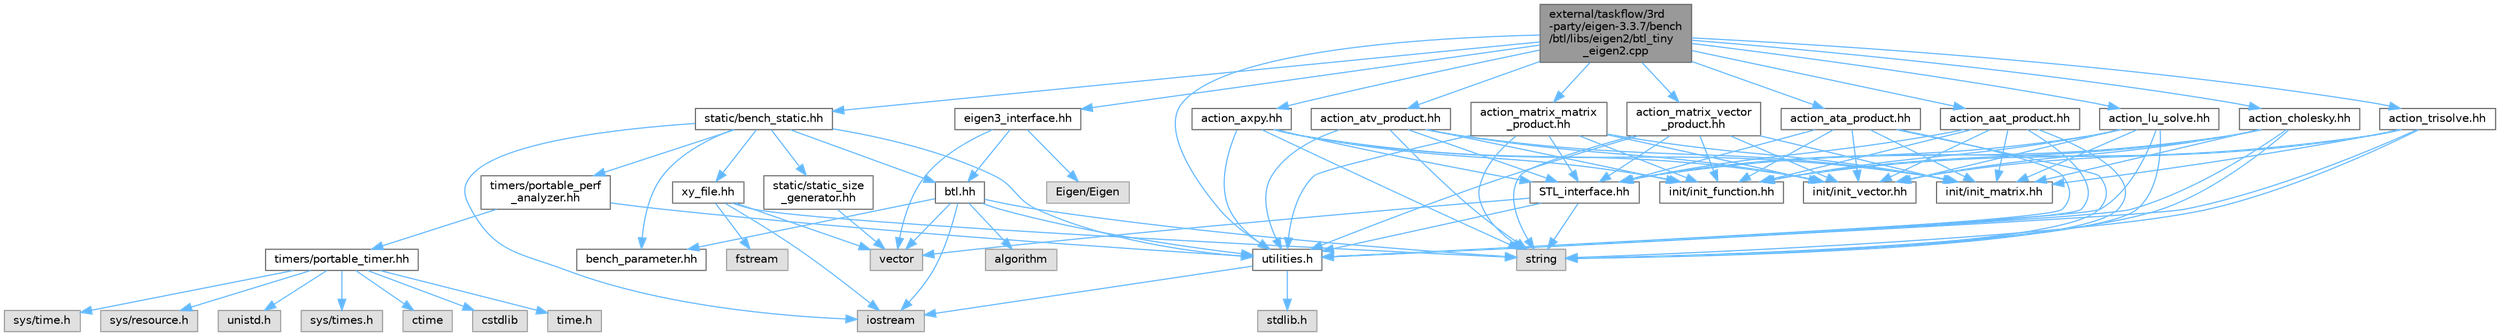 digraph "external/taskflow/3rd-party/eigen-3.3.7/bench/btl/libs/eigen2/btl_tiny_eigen2.cpp"
{
 // LATEX_PDF_SIZE
  bgcolor="transparent";
  edge [fontname=Helvetica,fontsize=10,labelfontname=Helvetica,labelfontsize=10];
  node [fontname=Helvetica,fontsize=10,shape=box,height=0.2,width=0.4];
  Node1 [id="Node000001",label="external/taskflow/3rd\l-party/eigen-3.3.7/bench\l/btl/libs/eigen2/btl_tiny\l_eigen2.cpp",height=0.2,width=0.4,color="gray40", fillcolor="grey60", style="filled", fontcolor="black",tooltip=" "];
  Node1 -> Node2 [id="edge1_Node000001_Node000002",color="steelblue1",style="solid",tooltip=" "];
  Node2 [id="Node000002",label="utilities.h",height=0.2,width=0.4,color="grey40", fillcolor="white", style="filled",URL="$utilities_8h.html",tooltip=" "];
  Node2 -> Node3 [id="edge2_Node000002_Node000003",color="steelblue1",style="solid",tooltip=" "];
  Node3 [id="Node000003",label="stdlib.h",height=0.2,width=0.4,color="grey60", fillcolor="#E0E0E0", style="filled",tooltip=" "];
  Node2 -> Node4 [id="edge3_Node000002_Node000004",color="steelblue1",style="solid",tooltip=" "];
  Node4 [id="Node000004",label="iostream",height=0.2,width=0.4,color="grey60", fillcolor="#E0E0E0", style="filled",tooltip=" "];
  Node1 -> Node5 [id="edge4_Node000001_Node000005",color="steelblue1",style="solid",tooltip=" "];
  Node5 [id="Node000005",label="eigen3_interface.hh",height=0.2,width=0.4,color="grey40", fillcolor="white", style="filled",URL="$eigen3__interface_8hh.html",tooltip=" "];
  Node5 -> Node6 [id="edge5_Node000005_Node000006",color="steelblue1",style="solid",tooltip=" "];
  Node6 [id="Node000006",label="Eigen/Eigen",height=0.2,width=0.4,color="grey60", fillcolor="#E0E0E0", style="filled",tooltip=" "];
  Node5 -> Node7 [id="edge6_Node000005_Node000007",color="steelblue1",style="solid",tooltip=" "];
  Node7 [id="Node000007",label="vector",height=0.2,width=0.4,color="grey60", fillcolor="#E0E0E0", style="filled",tooltip=" "];
  Node5 -> Node8 [id="edge7_Node000005_Node000008",color="steelblue1",style="solid",tooltip=" "];
  Node8 [id="Node000008",label="btl.hh",height=0.2,width=0.4,color="grey40", fillcolor="white", style="filled",URL="$btl_8hh.html",tooltip=" "];
  Node8 -> Node9 [id="edge8_Node000008_Node000009",color="steelblue1",style="solid",tooltip=" "];
  Node9 [id="Node000009",label="bench_parameter.hh",height=0.2,width=0.4,color="grey40", fillcolor="white", style="filled",URL="$bench__parameter_8hh.html",tooltip=" "];
  Node8 -> Node4 [id="edge9_Node000008_Node000004",color="steelblue1",style="solid",tooltip=" "];
  Node8 -> Node10 [id="edge10_Node000008_Node000010",color="steelblue1",style="solid",tooltip=" "];
  Node10 [id="Node000010",label="algorithm",height=0.2,width=0.4,color="grey60", fillcolor="#E0E0E0", style="filled",tooltip=" "];
  Node8 -> Node7 [id="edge11_Node000008_Node000007",color="steelblue1",style="solid",tooltip=" "];
  Node8 -> Node11 [id="edge12_Node000008_Node000011",color="steelblue1",style="solid",tooltip=" "];
  Node11 [id="Node000011",label="string",height=0.2,width=0.4,color="grey60", fillcolor="#E0E0E0", style="filled",tooltip=" "];
  Node8 -> Node2 [id="edge13_Node000008_Node000002",color="steelblue1",style="solid",tooltip=" "];
  Node1 -> Node12 [id="edge14_Node000001_Node000012",color="steelblue1",style="solid",tooltip=" "];
  Node12 [id="Node000012",label="static/bench_static.hh",height=0.2,width=0.4,color="grey40", fillcolor="white", style="filled",URL="$bench__static_8hh.html",tooltip=" "];
  Node12 -> Node8 [id="edge15_Node000012_Node000008",color="steelblue1",style="solid",tooltip=" "];
  Node12 -> Node9 [id="edge16_Node000012_Node000009",color="steelblue1",style="solid",tooltip=" "];
  Node12 -> Node4 [id="edge17_Node000012_Node000004",color="steelblue1",style="solid",tooltip=" "];
  Node12 -> Node2 [id="edge18_Node000012_Node000002",color="steelblue1",style="solid",tooltip=" "];
  Node12 -> Node13 [id="edge19_Node000012_Node000013",color="steelblue1",style="solid",tooltip=" "];
  Node13 [id="Node000013",label="xy_file.hh",height=0.2,width=0.4,color="grey40", fillcolor="white", style="filled",URL="$xy__file_8hh.html",tooltip=" "];
  Node13 -> Node14 [id="edge20_Node000013_Node000014",color="steelblue1",style="solid",tooltip=" "];
  Node14 [id="Node000014",label="fstream",height=0.2,width=0.4,color="grey60", fillcolor="#E0E0E0", style="filled",tooltip=" "];
  Node13 -> Node4 [id="edge21_Node000013_Node000004",color="steelblue1",style="solid",tooltip=" "];
  Node13 -> Node11 [id="edge22_Node000013_Node000011",color="steelblue1",style="solid",tooltip=" "];
  Node13 -> Node7 [id="edge23_Node000013_Node000007",color="steelblue1",style="solid",tooltip=" "];
  Node12 -> Node15 [id="edge24_Node000012_Node000015",color="steelblue1",style="solid",tooltip=" "];
  Node15 [id="Node000015",label="static/static_size\l_generator.hh",height=0.2,width=0.4,color="grey40", fillcolor="white", style="filled",URL="$static__size__generator_8hh.html",tooltip=" "];
  Node15 -> Node7 [id="edge25_Node000015_Node000007",color="steelblue1",style="solid",tooltip=" "];
  Node12 -> Node16 [id="edge26_Node000012_Node000016",color="steelblue1",style="solid",tooltip=" "];
  Node16 [id="Node000016",label="timers/portable_perf\l_analyzer.hh",height=0.2,width=0.4,color="grey40", fillcolor="white", style="filled",URL="$portable__perf__analyzer_8hh.html",tooltip=" "];
  Node16 -> Node2 [id="edge27_Node000016_Node000002",color="steelblue1",style="solid",tooltip=" "];
  Node16 -> Node17 [id="edge28_Node000016_Node000017",color="steelblue1",style="solid",tooltip=" "];
  Node17 [id="Node000017",label="timers/portable_timer.hh",height=0.2,width=0.4,color="grey40", fillcolor="white", style="filled",URL="$portable__timer_8hh.html",tooltip=" "];
  Node17 -> Node18 [id="edge29_Node000017_Node000018",color="steelblue1",style="solid",tooltip=" "];
  Node18 [id="Node000018",label="ctime",height=0.2,width=0.4,color="grey60", fillcolor="#E0E0E0", style="filled",tooltip=" "];
  Node17 -> Node19 [id="edge30_Node000017_Node000019",color="steelblue1",style="solid",tooltip=" "];
  Node19 [id="Node000019",label="cstdlib",height=0.2,width=0.4,color="grey60", fillcolor="#E0E0E0", style="filled",tooltip=" "];
  Node17 -> Node20 [id="edge31_Node000017_Node000020",color="steelblue1",style="solid",tooltip=" "];
  Node20 [id="Node000020",label="time.h",height=0.2,width=0.4,color="grey60", fillcolor="#E0E0E0", style="filled",tooltip=" "];
  Node17 -> Node21 [id="edge32_Node000017_Node000021",color="steelblue1",style="solid",tooltip=" "];
  Node21 [id="Node000021",label="sys/time.h",height=0.2,width=0.4,color="grey60", fillcolor="#E0E0E0", style="filled",tooltip=" "];
  Node17 -> Node22 [id="edge33_Node000017_Node000022",color="steelblue1",style="solid",tooltip=" "];
  Node22 [id="Node000022",label="sys/resource.h",height=0.2,width=0.4,color="grey60", fillcolor="#E0E0E0", style="filled",tooltip=" "];
  Node17 -> Node23 [id="edge34_Node000017_Node000023",color="steelblue1",style="solid",tooltip=" "];
  Node23 [id="Node000023",label="unistd.h",height=0.2,width=0.4,color="grey60", fillcolor="#E0E0E0", style="filled",tooltip=" "];
  Node17 -> Node24 [id="edge35_Node000017_Node000024",color="steelblue1",style="solid",tooltip=" "];
  Node24 [id="Node000024",label="sys/times.h",height=0.2,width=0.4,color="grey60", fillcolor="#E0E0E0", style="filled",tooltip=" "];
  Node1 -> Node25 [id="edge36_Node000001_Node000025",color="steelblue1",style="solid",tooltip=" "];
  Node25 [id="Node000025",label="action_matrix_vector\l_product.hh",height=0.2,width=0.4,color="grey40", fillcolor="white", style="filled",URL="$action__matrix__vector__product_8hh.html",tooltip=" "];
  Node25 -> Node2 [id="edge37_Node000025_Node000002",color="steelblue1",style="solid",tooltip=" "];
  Node25 -> Node26 [id="edge38_Node000025_Node000026",color="steelblue1",style="solid",tooltip=" "];
  Node26 [id="Node000026",label="STL_interface.hh",height=0.2,width=0.4,color="grey40", fillcolor="white", style="filled",URL="$_s_t_l__interface_8hh.html",tooltip=" "];
  Node26 -> Node11 [id="edge39_Node000026_Node000011",color="steelblue1",style="solid",tooltip=" "];
  Node26 -> Node7 [id="edge40_Node000026_Node000007",color="steelblue1",style="solid",tooltip=" "];
  Node26 -> Node2 [id="edge41_Node000026_Node000002",color="steelblue1",style="solid",tooltip=" "];
  Node25 -> Node11 [id="edge42_Node000025_Node000011",color="steelblue1",style="solid",tooltip=" "];
  Node25 -> Node27 [id="edge43_Node000025_Node000027",color="steelblue1",style="solid",tooltip=" "];
  Node27 [id="Node000027",label="init/init_function.hh",height=0.2,width=0.4,color="grey40", fillcolor="white", style="filled",URL="$init__function_8hh.html",tooltip=" "];
  Node25 -> Node28 [id="edge44_Node000025_Node000028",color="steelblue1",style="solid",tooltip=" "];
  Node28 [id="Node000028",label="init/init_vector.hh",height=0.2,width=0.4,color="grey40", fillcolor="white", style="filled",URL="$init__vector_8hh.html",tooltip=" "];
  Node25 -> Node29 [id="edge45_Node000025_Node000029",color="steelblue1",style="solid",tooltip=" "];
  Node29 [id="Node000029",label="init/init_matrix.hh",height=0.2,width=0.4,color="grey40", fillcolor="white", style="filled",URL="$init__matrix_8hh.html",tooltip=" "];
  Node1 -> Node30 [id="edge46_Node000001_Node000030",color="steelblue1",style="solid",tooltip=" "];
  Node30 [id="Node000030",label="action_matrix_matrix\l_product.hh",height=0.2,width=0.4,color="grey40", fillcolor="white", style="filled",URL="$action__matrix__matrix__product_8hh.html",tooltip=" "];
  Node30 -> Node2 [id="edge47_Node000030_Node000002",color="steelblue1",style="solid",tooltip=" "];
  Node30 -> Node26 [id="edge48_Node000030_Node000026",color="steelblue1",style="solid",tooltip=" "];
  Node30 -> Node11 [id="edge49_Node000030_Node000011",color="steelblue1",style="solid",tooltip=" "];
  Node30 -> Node27 [id="edge50_Node000030_Node000027",color="steelblue1",style="solid",tooltip=" "];
  Node30 -> Node28 [id="edge51_Node000030_Node000028",color="steelblue1",style="solid",tooltip=" "];
  Node30 -> Node29 [id="edge52_Node000030_Node000029",color="steelblue1",style="solid",tooltip=" "];
  Node1 -> Node31 [id="edge53_Node000001_Node000031",color="steelblue1",style="solid",tooltip=" "];
  Node31 [id="Node000031",label="action_axpy.hh",height=0.2,width=0.4,color="grey40", fillcolor="white", style="filled",URL="$action__axpy_8hh.html",tooltip=" "];
  Node31 -> Node2 [id="edge54_Node000031_Node000002",color="steelblue1",style="solid",tooltip=" "];
  Node31 -> Node26 [id="edge55_Node000031_Node000026",color="steelblue1",style="solid",tooltip=" "];
  Node31 -> Node11 [id="edge56_Node000031_Node000011",color="steelblue1",style="solid",tooltip=" "];
  Node31 -> Node27 [id="edge57_Node000031_Node000027",color="steelblue1",style="solid",tooltip=" "];
  Node31 -> Node28 [id="edge58_Node000031_Node000028",color="steelblue1",style="solid",tooltip=" "];
  Node31 -> Node29 [id="edge59_Node000031_Node000029",color="steelblue1",style="solid",tooltip=" "];
  Node1 -> Node32 [id="edge60_Node000001_Node000032",color="steelblue1",style="solid",tooltip=" "];
  Node32 [id="Node000032",label="action_lu_solve.hh",height=0.2,width=0.4,color="grey40", fillcolor="white", style="filled",URL="$action__lu__solve_8hh.html",tooltip=" "];
  Node32 -> Node2 [id="edge61_Node000032_Node000002",color="steelblue1",style="solid",tooltip=" "];
  Node32 -> Node26 [id="edge62_Node000032_Node000026",color="steelblue1",style="solid",tooltip=" "];
  Node32 -> Node11 [id="edge63_Node000032_Node000011",color="steelblue1",style="solid",tooltip=" "];
  Node32 -> Node27 [id="edge64_Node000032_Node000027",color="steelblue1",style="solid",tooltip=" "];
  Node32 -> Node28 [id="edge65_Node000032_Node000028",color="steelblue1",style="solid",tooltip=" "];
  Node32 -> Node29 [id="edge66_Node000032_Node000029",color="steelblue1",style="solid",tooltip=" "];
  Node1 -> Node33 [id="edge67_Node000001_Node000033",color="steelblue1",style="solid",tooltip=" "];
  Node33 [id="Node000033",label="action_ata_product.hh",height=0.2,width=0.4,color="grey40", fillcolor="white", style="filled",URL="$action__ata__product_8hh.html",tooltip=" "];
  Node33 -> Node2 [id="edge68_Node000033_Node000002",color="steelblue1",style="solid",tooltip=" "];
  Node33 -> Node26 [id="edge69_Node000033_Node000026",color="steelblue1",style="solid",tooltip=" "];
  Node33 -> Node11 [id="edge70_Node000033_Node000011",color="steelblue1",style="solid",tooltip=" "];
  Node33 -> Node27 [id="edge71_Node000033_Node000027",color="steelblue1",style="solid",tooltip=" "];
  Node33 -> Node28 [id="edge72_Node000033_Node000028",color="steelblue1",style="solid",tooltip=" "];
  Node33 -> Node29 [id="edge73_Node000033_Node000029",color="steelblue1",style="solid",tooltip=" "];
  Node1 -> Node34 [id="edge74_Node000001_Node000034",color="steelblue1",style="solid",tooltip=" "];
  Node34 [id="Node000034",label="action_aat_product.hh",height=0.2,width=0.4,color="grey40", fillcolor="white", style="filled",URL="$action__aat__product_8hh.html",tooltip=" "];
  Node34 -> Node2 [id="edge75_Node000034_Node000002",color="steelblue1",style="solid",tooltip=" "];
  Node34 -> Node26 [id="edge76_Node000034_Node000026",color="steelblue1",style="solid",tooltip=" "];
  Node34 -> Node11 [id="edge77_Node000034_Node000011",color="steelblue1",style="solid",tooltip=" "];
  Node34 -> Node27 [id="edge78_Node000034_Node000027",color="steelblue1",style="solid",tooltip=" "];
  Node34 -> Node28 [id="edge79_Node000034_Node000028",color="steelblue1",style="solid",tooltip=" "];
  Node34 -> Node29 [id="edge80_Node000034_Node000029",color="steelblue1",style="solid",tooltip=" "];
  Node1 -> Node35 [id="edge81_Node000001_Node000035",color="steelblue1",style="solid",tooltip=" "];
  Node35 [id="Node000035",label="action_atv_product.hh",height=0.2,width=0.4,color="grey40", fillcolor="white", style="filled",URL="$action__atv__product_8hh.html",tooltip=" "];
  Node35 -> Node2 [id="edge82_Node000035_Node000002",color="steelblue1",style="solid",tooltip=" "];
  Node35 -> Node26 [id="edge83_Node000035_Node000026",color="steelblue1",style="solid",tooltip=" "];
  Node35 -> Node11 [id="edge84_Node000035_Node000011",color="steelblue1",style="solid",tooltip=" "];
  Node35 -> Node27 [id="edge85_Node000035_Node000027",color="steelblue1",style="solid",tooltip=" "];
  Node35 -> Node28 [id="edge86_Node000035_Node000028",color="steelblue1",style="solid",tooltip=" "];
  Node35 -> Node29 [id="edge87_Node000035_Node000029",color="steelblue1",style="solid",tooltip=" "];
  Node1 -> Node36 [id="edge88_Node000001_Node000036",color="steelblue1",style="solid",tooltip=" "];
  Node36 [id="Node000036",label="action_cholesky.hh",height=0.2,width=0.4,color="grey40", fillcolor="white", style="filled",URL="$action__cholesky_8hh.html",tooltip=" "];
  Node36 -> Node2 [id="edge89_Node000036_Node000002",color="steelblue1",style="solid",tooltip=" "];
  Node36 -> Node26 [id="edge90_Node000036_Node000026",color="steelblue1",style="solid",tooltip=" "];
  Node36 -> Node11 [id="edge91_Node000036_Node000011",color="steelblue1",style="solid",tooltip=" "];
  Node36 -> Node27 [id="edge92_Node000036_Node000027",color="steelblue1",style="solid",tooltip=" "];
  Node36 -> Node28 [id="edge93_Node000036_Node000028",color="steelblue1",style="solid",tooltip=" "];
  Node36 -> Node29 [id="edge94_Node000036_Node000029",color="steelblue1",style="solid",tooltip=" "];
  Node1 -> Node37 [id="edge95_Node000001_Node000037",color="steelblue1",style="solid",tooltip=" "];
  Node37 [id="Node000037",label="action_trisolve.hh",height=0.2,width=0.4,color="grey40", fillcolor="white", style="filled",URL="$action__trisolve_8hh.html",tooltip=" "];
  Node37 -> Node2 [id="edge96_Node000037_Node000002",color="steelblue1",style="solid",tooltip=" "];
  Node37 -> Node26 [id="edge97_Node000037_Node000026",color="steelblue1",style="solid",tooltip=" "];
  Node37 -> Node11 [id="edge98_Node000037_Node000011",color="steelblue1",style="solid",tooltip=" "];
  Node37 -> Node27 [id="edge99_Node000037_Node000027",color="steelblue1",style="solid",tooltip=" "];
  Node37 -> Node28 [id="edge100_Node000037_Node000028",color="steelblue1",style="solid",tooltip=" "];
  Node37 -> Node29 [id="edge101_Node000037_Node000029",color="steelblue1",style="solid",tooltip=" "];
}
